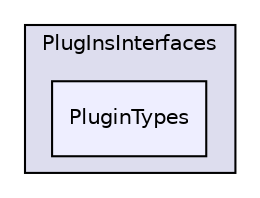 digraph "C:/Users/ddieffenthaler/Desktop/SVN/source/greet-dev/main/PlugInsInterfaces/PluginTypes" {
  compound=true
  node [ fontsize="10", fontname="Helvetica"];
  edge [ labelfontsize="10", labelfontname="Helvetica"];
  subgraph clusterdir_94e7e0f9e27b79ced3190fb22e4ca476 {
    graph [ bgcolor="#ddddee", pencolor="black", label="PlugInsInterfaces" fontname="Helvetica", fontsize="10", URL="dir_94e7e0f9e27b79ced3190fb22e4ca476.html"]
  dir_9e541b4584dfa902b5951749fb75ac00 [shape=box, label="PluginTypes", style="filled", fillcolor="#eeeeff", pencolor="black", URL="dir_9e541b4584dfa902b5951749fb75ac00.html"];
  }
}

